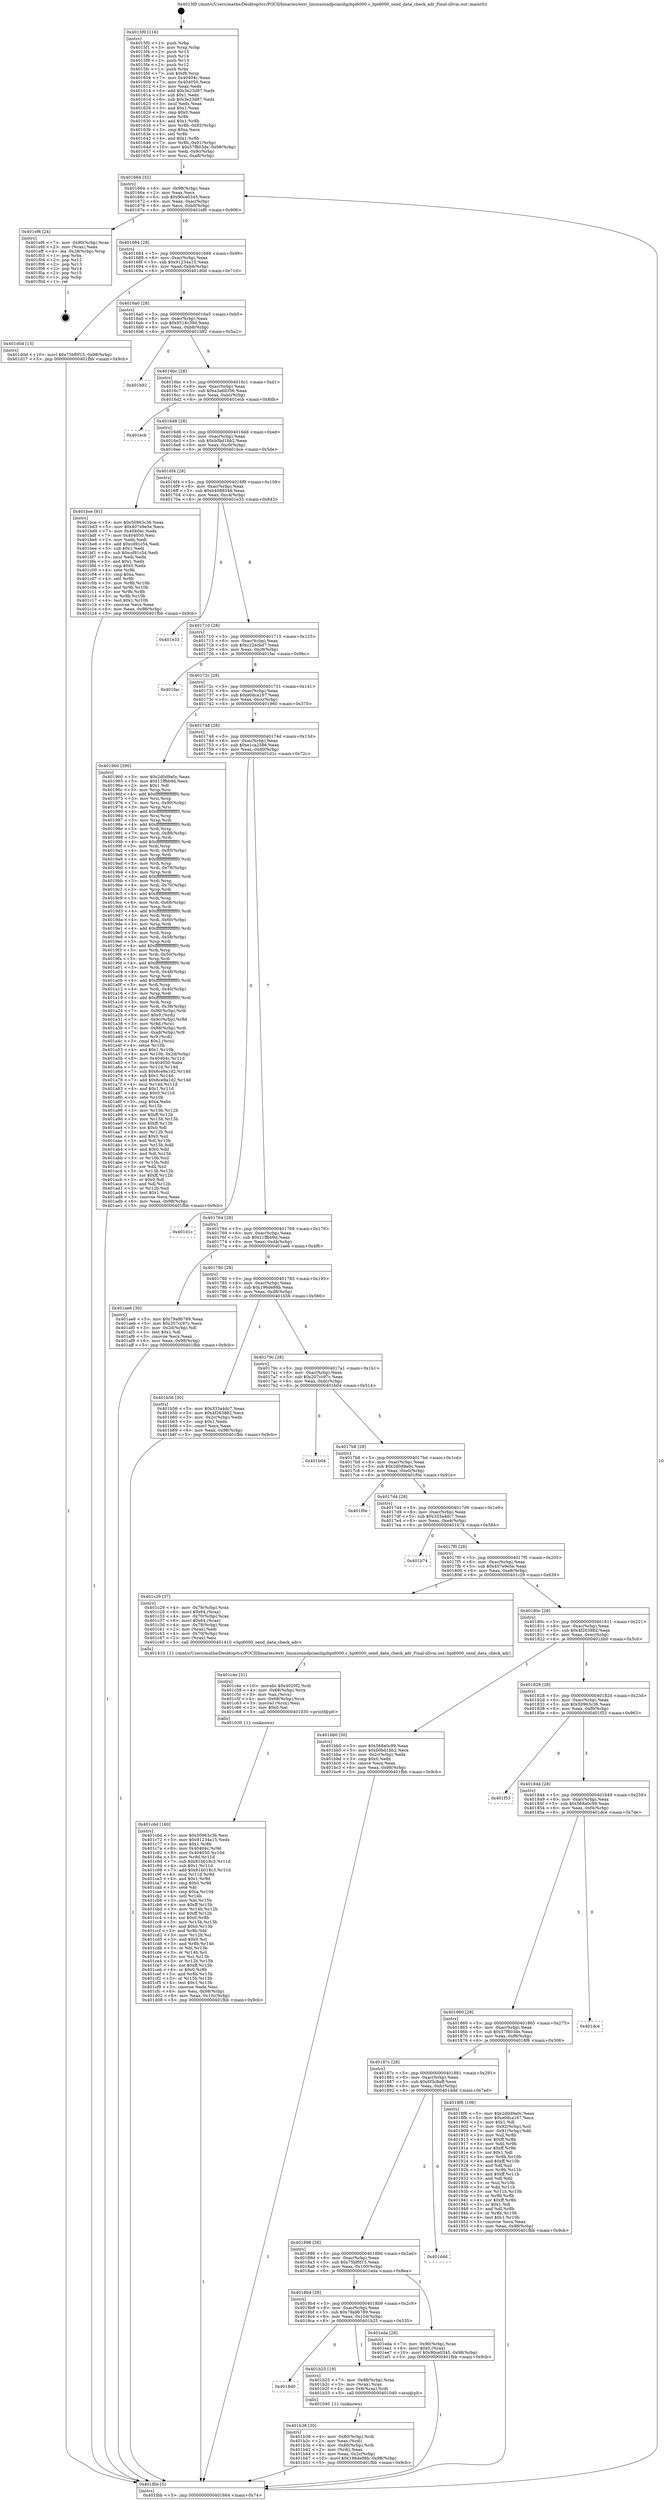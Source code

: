 digraph "0x4015f0" {
  label = "0x4015f0 (/mnt/c/Users/mathe/Desktop/tcc/POCII/binaries/extr_linuxsoundpciasihpihpi6000.c_hpi6000_send_data_check_adr_Final-ollvm.out::main(0))"
  labelloc = "t"
  node[shape=record]

  Entry [label="",width=0.3,height=0.3,shape=circle,fillcolor=black,style=filled]
  "0x401664" [label="{
     0x401664 [32]\l
     | [instrs]\l
     &nbsp;&nbsp;0x401664 \<+6\>: mov -0x98(%rbp),%eax\l
     &nbsp;&nbsp;0x40166a \<+2\>: mov %eax,%ecx\l
     &nbsp;&nbsp;0x40166c \<+6\>: sub $0x90ce0345,%ecx\l
     &nbsp;&nbsp;0x401672 \<+6\>: mov %eax,-0xac(%rbp)\l
     &nbsp;&nbsp;0x401678 \<+6\>: mov %ecx,-0xb0(%rbp)\l
     &nbsp;&nbsp;0x40167e \<+6\>: je 0000000000401ef6 \<main+0x906\>\l
  }"]
  "0x401ef6" [label="{
     0x401ef6 [24]\l
     | [instrs]\l
     &nbsp;&nbsp;0x401ef6 \<+7\>: mov -0x90(%rbp),%rax\l
     &nbsp;&nbsp;0x401efd \<+2\>: mov (%rax),%eax\l
     &nbsp;&nbsp;0x401eff \<+4\>: lea -0x28(%rbp),%rsp\l
     &nbsp;&nbsp;0x401f03 \<+1\>: pop %rbx\l
     &nbsp;&nbsp;0x401f04 \<+2\>: pop %r12\l
     &nbsp;&nbsp;0x401f06 \<+2\>: pop %r13\l
     &nbsp;&nbsp;0x401f08 \<+2\>: pop %r14\l
     &nbsp;&nbsp;0x401f0a \<+2\>: pop %r15\l
     &nbsp;&nbsp;0x401f0c \<+1\>: pop %rbp\l
     &nbsp;&nbsp;0x401f0d \<+1\>: ret\l
  }"]
  "0x401684" [label="{
     0x401684 [28]\l
     | [instrs]\l
     &nbsp;&nbsp;0x401684 \<+5\>: jmp 0000000000401689 \<main+0x99\>\l
     &nbsp;&nbsp;0x401689 \<+6\>: mov -0xac(%rbp),%eax\l
     &nbsp;&nbsp;0x40168f \<+5\>: sub $0x91234a15,%eax\l
     &nbsp;&nbsp;0x401694 \<+6\>: mov %eax,-0xb4(%rbp)\l
     &nbsp;&nbsp;0x40169a \<+6\>: je 0000000000401d0d \<main+0x71d\>\l
  }"]
  Exit [label="",width=0.3,height=0.3,shape=circle,fillcolor=black,style=filled,peripheries=2]
  "0x401d0d" [label="{
     0x401d0d [15]\l
     | [instrs]\l
     &nbsp;&nbsp;0x401d0d \<+10\>: movl $0x75bf0f15,-0x98(%rbp)\l
     &nbsp;&nbsp;0x401d17 \<+5\>: jmp 0000000000401fbb \<main+0x9cb\>\l
  }"]
  "0x4016a0" [label="{
     0x4016a0 [28]\l
     | [instrs]\l
     &nbsp;&nbsp;0x4016a0 \<+5\>: jmp 00000000004016a5 \<main+0xb5\>\l
     &nbsp;&nbsp;0x4016a5 \<+6\>: mov -0xac(%rbp),%eax\l
     &nbsp;&nbsp;0x4016ab \<+5\>: sub $0x9516c39d,%eax\l
     &nbsp;&nbsp;0x4016b0 \<+6\>: mov %eax,-0xb8(%rbp)\l
     &nbsp;&nbsp;0x4016b6 \<+6\>: je 0000000000401b92 \<main+0x5a2\>\l
  }"]
  "0x401c6d" [label="{
     0x401c6d [160]\l
     | [instrs]\l
     &nbsp;&nbsp;0x401c6d \<+5\>: mov $0x50963c36,%esi\l
     &nbsp;&nbsp;0x401c72 \<+5\>: mov $0x91234a15,%edx\l
     &nbsp;&nbsp;0x401c77 \<+3\>: mov $0x1,%r8b\l
     &nbsp;&nbsp;0x401c7a \<+8\>: mov 0x40404c,%r9d\l
     &nbsp;&nbsp;0x401c82 \<+8\>: mov 0x404050,%r10d\l
     &nbsp;&nbsp;0x401c8a \<+3\>: mov %r9d,%r11d\l
     &nbsp;&nbsp;0x401c8d \<+7\>: sub $0x81b018c3,%r11d\l
     &nbsp;&nbsp;0x401c94 \<+4\>: sub $0x1,%r11d\l
     &nbsp;&nbsp;0x401c98 \<+7\>: add $0x81b018c3,%r11d\l
     &nbsp;&nbsp;0x401c9f \<+4\>: imul %r11d,%r9d\l
     &nbsp;&nbsp;0x401ca3 \<+4\>: and $0x1,%r9d\l
     &nbsp;&nbsp;0x401ca7 \<+4\>: cmp $0x0,%r9d\l
     &nbsp;&nbsp;0x401cab \<+3\>: sete %bl\l
     &nbsp;&nbsp;0x401cae \<+4\>: cmp $0xa,%r10d\l
     &nbsp;&nbsp;0x401cb2 \<+4\>: setl %r14b\l
     &nbsp;&nbsp;0x401cb6 \<+3\>: mov %bl,%r15b\l
     &nbsp;&nbsp;0x401cb9 \<+4\>: xor $0xff,%r15b\l
     &nbsp;&nbsp;0x401cbd \<+3\>: mov %r14b,%r12b\l
     &nbsp;&nbsp;0x401cc0 \<+4\>: xor $0xff,%r12b\l
     &nbsp;&nbsp;0x401cc4 \<+4\>: xor $0x0,%r8b\l
     &nbsp;&nbsp;0x401cc8 \<+3\>: mov %r15b,%r13b\l
     &nbsp;&nbsp;0x401ccb \<+4\>: and $0x0,%r13b\l
     &nbsp;&nbsp;0x401ccf \<+3\>: and %r8b,%bl\l
     &nbsp;&nbsp;0x401cd2 \<+3\>: mov %r12b,%cl\l
     &nbsp;&nbsp;0x401cd5 \<+3\>: and $0x0,%cl\l
     &nbsp;&nbsp;0x401cd8 \<+3\>: and %r8b,%r14b\l
     &nbsp;&nbsp;0x401cdb \<+3\>: or %bl,%r13b\l
     &nbsp;&nbsp;0x401cde \<+3\>: or %r14b,%cl\l
     &nbsp;&nbsp;0x401ce1 \<+3\>: xor %cl,%r13b\l
     &nbsp;&nbsp;0x401ce4 \<+3\>: or %r12b,%r15b\l
     &nbsp;&nbsp;0x401ce7 \<+4\>: xor $0xff,%r15b\l
     &nbsp;&nbsp;0x401ceb \<+4\>: or $0x0,%r8b\l
     &nbsp;&nbsp;0x401cef \<+3\>: and %r8b,%r15b\l
     &nbsp;&nbsp;0x401cf2 \<+3\>: or %r15b,%r13b\l
     &nbsp;&nbsp;0x401cf5 \<+4\>: test $0x1,%r13b\l
     &nbsp;&nbsp;0x401cf9 \<+3\>: cmovne %edx,%esi\l
     &nbsp;&nbsp;0x401cfc \<+6\>: mov %esi,-0x98(%rbp)\l
     &nbsp;&nbsp;0x401d02 \<+6\>: mov %eax,-0x10c(%rbp)\l
     &nbsp;&nbsp;0x401d08 \<+5\>: jmp 0000000000401fbb \<main+0x9cb\>\l
  }"]
  "0x401b92" [label="{
     0x401b92\l
  }", style=dashed]
  "0x4016bc" [label="{
     0x4016bc [28]\l
     | [instrs]\l
     &nbsp;&nbsp;0x4016bc \<+5\>: jmp 00000000004016c1 \<main+0xd1\>\l
     &nbsp;&nbsp;0x4016c1 \<+6\>: mov -0xac(%rbp),%eax\l
     &nbsp;&nbsp;0x4016c7 \<+5\>: sub $0xa3a6d356,%eax\l
     &nbsp;&nbsp;0x4016cc \<+6\>: mov %eax,-0xbc(%rbp)\l
     &nbsp;&nbsp;0x4016d2 \<+6\>: je 0000000000401ecb \<main+0x8db\>\l
  }"]
  "0x401c4e" [label="{
     0x401c4e [31]\l
     | [instrs]\l
     &nbsp;&nbsp;0x401c4e \<+10\>: movabs $0x4020f2,%rdi\l
     &nbsp;&nbsp;0x401c58 \<+4\>: mov -0x68(%rbp),%rcx\l
     &nbsp;&nbsp;0x401c5c \<+3\>: mov %ax,(%rcx)\l
     &nbsp;&nbsp;0x401c5f \<+4\>: mov -0x68(%rbp),%rcx\l
     &nbsp;&nbsp;0x401c63 \<+3\>: movswl (%rcx),%esi\l
     &nbsp;&nbsp;0x401c66 \<+2\>: mov $0x0,%al\l
     &nbsp;&nbsp;0x401c68 \<+5\>: call 0000000000401030 \<printf@plt\>\l
     | [calls]\l
     &nbsp;&nbsp;0x401030 \{1\} (unknown)\l
  }"]
  "0x401ecb" [label="{
     0x401ecb\l
  }", style=dashed]
  "0x4016d8" [label="{
     0x4016d8 [28]\l
     | [instrs]\l
     &nbsp;&nbsp;0x4016d8 \<+5\>: jmp 00000000004016dd \<main+0xed\>\l
     &nbsp;&nbsp;0x4016dd \<+6\>: mov -0xac(%rbp),%eax\l
     &nbsp;&nbsp;0x4016e3 \<+5\>: sub $0xb0bd1bb2,%eax\l
     &nbsp;&nbsp;0x4016e8 \<+6\>: mov %eax,-0xc0(%rbp)\l
     &nbsp;&nbsp;0x4016ee \<+6\>: je 0000000000401bce \<main+0x5de\>\l
  }"]
  "0x401b38" [label="{
     0x401b38 [30]\l
     | [instrs]\l
     &nbsp;&nbsp;0x401b38 \<+4\>: mov -0x80(%rbp),%rdi\l
     &nbsp;&nbsp;0x401b3c \<+2\>: mov %eax,(%rdi)\l
     &nbsp;&nbsp;0x401b3e \<+4\>: mov -0x80(%rbp),%rdi\l
     &nbsp;&nbsp;0x401b42 \<+2\>: mov (%rdi),%eax\l
     &nbsp;&nbsp;0x401b44 \<+3\>: mov %eax,-0x2c(%rbp)\l
     &nbsp;&nbsp;0x401b47 \<+10\>: movl $0x196de98b,-0x98(%rbp)\l
     &nbsp;&nbsp;0x401b51 \<+5\>: jmp 0000000000401fbb \<main+0x9cb\>\l
  }"]
  "0x401bce" [label="{
     0x401bce [91]\l
     | [instrs]\l
     &nbsp;&nbsp;0x401bce \<+5\>: mov $0x50963c36,%eax\l
     &nbsp;&nbsp;0x401bd3 \<+5\>: mov $0x407e9e5e,%ecx\l
     &nbsp;&nbsp;0x401bd8 \<+7\>: mov 0x40404c,%edx\l
     &nbsp;&nbsp;0x401bdf \<+7\>: mov 0x404050,%esi\l
     &nbsp;&nbsp;0x401be6 \<+2\>: mov %edx,%edi\l
     &nbsp;&nbsp;0x401be8 \<+6\>: add $0xcd91c54,%edi\l
     &nbsp;&nbsp;0x401bee \<+3\>: sub $0x1,%edi\l
     &nbsp;&nbsp;0x401bf1 \<+6\>: sub $0xcd91c54,%edi\l
     &nbsp;&nbsp;0x401bf7 \<+3\>: imul %edi,%edx\l
     &nbsp;&nbsp;0x401bfa \<+3\>: and $0x1,%edx\l
     &nbsp;&nbsp;0x401bfd \<+3\>: cmp $0x0,%edx\l
     &nbsp;&nbsp;0x401c00 \<+4\>: sete %r8b\l
     &nbsp;&nbsp;0x401c04 \<+3\>: cmp $0xa,%esi\l
     &nbsp;&nbsp;0x401c07 \<+4\>: setl %r9b\l
     &nbsp;&nbsp;0x401c0b \<+3\>: mov %r8b,%r10b\l
     &nbsp;&nbsp;0x401c0e \<+3\>: and %r9b,%r10b\l
     &nbsp;&nbsp;0x401c11 \<+3\>: xor %r9b,%r8b\l
     &nbsp;&nbsp;0x401c14 \<+3\>: or %r8b,%r10b\l
     &nbsp;&nbsp;0x401c17 \<+4\>: test $0x1,%r10b\l
     &nbsp;&nbsp;0x401c1b \<+3\>: cmovne %ecx,%eax\l
     &nbsp;&nbsp;0x401c1e \<+6\>: mov %eax,-0x98(%rbp)\l
     &nbsp;&nbsp;0x401c24 \<+5\>: jmp 0000000000401fbb \<main+0x9cb\>\l
  }"]
  "0x4016f4" [label="{
     0x4016f4 [28]\l
     | [instrs]\l
     &nbsp;&nbsp;0x4016f4 \<+5\>: jmp 00000000004016f9 \<main+0x109\>\l
     &nbsp;&nbsp;0x4016f9 \<+6\>: mov -0xac(%rbp),%eax\l
     &nbsp;&nbsp;0x4016ff \<+5\>: sub $0xb4088546,%eax\l
     &nbsp;&nbsp;0x401704 \<+6\>: mov %eax,-0xc4(%rbp)\l
     &nbsp;&nbsp;0x40170a \<+6\>: je 0000000000401e33 \<main+0x843\>\l
  }"]
  "0x4018d0" [label="{
     0x4018d0\l
  }", style=dashed]
  "0x401e33" [label="{
     0x401e33\l
  }", style=dashed]
  "0x401710" [label="{
     0x401710 [28]\l
     | [instrs]\l
     &nbsp;&nbsp;0x401710 \<+5\>: jmp 0000000000401715 \<main+0x125\>\l
     &nbsp;&nbsp;0x401715 \<+6\>: mov -0xac(%rbp),%eax\l
     &nbsp;&nbsp;0x40171b \<+5\>: sub $0xc22ecbd7,%eax\l
     &nbsp;&nbsp;0x401720 \<+6\>: mov %eax,-0xc8(%rbp)\l
     &nbsp;&nbsp;0x401726 \<+6\>: je 0000000000401fac \<main+0x9bc\>\l
  }"]
  "0x401b25" [label="{
     0x401b25 [19]\l
     | [instrs]\l
     &nbsp;&nbsp;0x401b25 \<+7\>: mov -0x88(%rbp),%rax\l
     &nbsp;&nbsp;0x401b2c \<+3\>: mov (%rax),%rax\l
     &nbsp;&nbsp;0x401b2f \<+4\>: mov 0x8(%rax),%rdi\l
     &nbsp;&nbsp;0x401b33 \<+5\>: call 0000000000401040 \<atoi@plt\>\l
     | [calls]\l
     &nbsp;&nbsp;0x401040 \{1\} (unknown)\l
  }"]
  "0x401fac" [label="{
     0x401fac\l
  }", style=dashed]
  "0x40172c" [label="{
     0x40172c [28]\l
     | [instrs]\l
     &nbsp;&nbsp;0x40172c \<+5\>: jmp 0000000000401731 \<main+0x141\>\l
     &nbsp;&nbsp;0x401731 \<+6\>: mov -0xac(%rbp),%eax\l
     &nbsp;&nbsp;0x401737 \<+5\>: sub $0xe0dca167,%eax\l
     &nbsp;&nbsp;0x40173c \<+6\>: mov %eax,-0xcc(%rbp)\l
     &nbsp;&nbsp;0x401742 \<+6\>: je 0000000000401960 \<main+0x370\>\l
  }"]
  "0x4018b4" [label="{
     0x4018b4 [28]\l
     | [instrs]\l
     &nbsp;&nbsp;0x4018b4 \<+5\>: jmp 00000000004018b9 \<main+0x2c9\>\l
     &nbsp;&nbsp;0x4018b9 \<+6\>: mov -0xac(%rbp),%eax\l
     &nbsp;&nbsp;0x4018bf \<+5\>: sub $0x79a9b789,%eax\l
     &nbsp;&nbsp;0x4018c4 \<+6\>: mov %eax,-0x104(%rbp)\l
     &nbsp;&nbsp;0x4018ca \<+6\>: je 0000000000401b25 \<main+0x535\>\l
  }"]
  "0x401960" [label="{
     0x401960 [390]\l
     | [instrs]\l
     &nbsp;&nbsp;0x401960 \<+5\>: mov $0x2d0d9a0c,%eax\l
     &nbsp;&nbsp;0x401965 \<+5\>: mov $0x11ffbb9d,%ecx\l
     &nbsp;&nbsp;0x40196a \<+2\>: mov $0x1,%dl\l
     &nbsp;&nbsp;0x40196c \<+3\>: mov %rsp,%rsi\l
     &nbsp;&nbsp;0x40196f \<+4\>: add $0xfffffffffffffff0,%rsi\l
     &nbsp;&nbsp;0x401973 \<+3\>: mov %rsi,%rsp\l
     &nbsp;&nbsp;0x401976 \<+7\>: mov %rsi,-0x90(%rbp)\l
     &nbsp;&nbsp;0x40197d \<+3\>: mov %rsp,%rsi\l
     &nbsp;&nbsp;0x401980 \<+4\>: add $0xfffffffffffffff0,%rsi\l
     &nbsp;&nbsp;0x401984 \<+3\>: mov %rsi,%rsp\l
     &nbsp;&nbsp;0x401987 \<+3\>: mov %rsp,%rdi\l
     &nbsp;&nbsp;0x40198a \<+4\>: add $0xfffffffffffffff0,%rdi\l
     &nbsp;&nbsp;0x40198e \<+3\>: mov %rdi,%rsp\l
     &nbsp;&nbsp;0x401991 \<+7\>: mov %rdi,-0x88(%rbp)\l
     &nbsp;&nbsp;0x401998 \<+3\>: mov %rsp,%rdi\l
     &nbsp;&nbsp;0x40199b \<+4\>: add $0xfffffffffffffff0,%rdi\l
     &nbsp;&nbsp;0x40199f \<+3\>: mov %rdi,%rsp\l
     &nbsp;&nbsp;0x4019a2 \<+4\>: mov %rdi,-0x80(%rbp)\l
     &nbsp;&nbsp;0x4019a6 \<+3\>: mov %rsp,%rdi\l
     &nbsp;&nbsp;0x4019a9 \<+4\>: add $0xfffffffffffffff0,%rdi\l
     &nbsp;&nbsp;0x4019ad \<+3\>: mov %rdi,%rsp\l
     &nbsp;&nbsp;0x4019b0 \<+4\>: mov %rdi,-0x78(%rbp)\l
     &nbsp;&nbsp;0x4019b4 \<+3\>: mov %rsp,%rdi\l
     &nbsp;&nbsp;0x4019b7 \<+4\>: add $0xfffffffffffffff0,%rdi\l
     &nbsp;&nbsp;0x4019bb \<+3\>: mov %rdi,%rsp\l
     &nbsp;&nbsp;0x4019be \<+4\>: mov %rdi,-0x70(%rbp)\l
     &nbsp;&nbsp;0x4019c2 \<+3\>: mov %rsp,%rdi\l
     &nbsp;&nbsp;0x4019c5 \<+4\>: add $0xfffffffffffffff0,%rdi\l
     &nbsp;&nbsp;0x4019c9 \<+3\>: mov %rdi,%rsp\l
     &nbsp;&nbsp;0x4019cc \<+4\>: mov %rdi,-0x68(%rbp)\l
     &nbsp;&nbsp;0x4019d0 \<+3\>: mov %rsp,%rdi\l
     &nbsp;&nbsp;0x4019d3 \<+4\>: add $0xfffffffffffffff0,%rdi\l
     &nbsp;&nbsp;0x4019d7 \<+3\>: mov %rdi,%rsp\l
     &nbsp;&nbsp;0x4019da \<+4\>: mov %rdi,-0x60(%rbp)\l
     &nbsp;&nbsp;0x4019de \<+3\>: mov %rsp,%rdi\l
     &nbsp;&nbsp;0x4019e1 \<+4\>: add $0xfffffffffffffff0,%rdi\l
     &nbsp;&nbsp;0x4019e5 \<+3\>: mov %rdi,%rsp\l
     &nbsp;&nbsp;0x4019e8 \<+4\>: mov %rdi,-0x58(%rbp)\l
     &nbsp;&nbsp;0x4019ec \<+3\>: mov %rsp,%rdi\l
     &nbsp;&nbsp;0x4019ef \<+4\>: add $0xfffffffffffffff0,%rdi\l
     &nbsp;&nbsp;0x4019f3 \<+3\>: mov %rdi,%rsp\l
     &nbsp;&nbsp;0x4019f6 \<+4\>: mov %rdi,-0x50(%rbp)\l
     &nbsp;&nbsp;0x4019fa \<+3\>: mov %rsp,%rdi\l
     &nbsp;&nbsp;0x4019fd \<+4\>: add $0xfffffffffffffff0,%rdi\l
     &nbsp;&nbsp;0x401a01 \<+3\>: mov %rdi,%rsp\l
     &nbsp;&nbsp;0x401a04 \<+4\>: mov %rdi,-0x48(%rbp)\l
     &nbsp;&nbsp;0x401a08 \<+3\>: mov %rsp,%rdi\l
     &nbsp;&nbsp;0x401a0b \<+4\>: add $0xfffffffffffffff0,%rdi\l
     &nbsp;&nbsp;0x401a0f \<+3\>: mov %rdi,%rsp\l
     &nbsp;&nbsp;0x401a12 \<+4\>: mov %rdi,-0x40(%rbp)\l
     &nbsp;&nbsp;0x401a16 \<+3\>: mov %rsp,%rdi\l
     &nbsp;&nbsp;0x401a19 \<+4\>: add $0xfffffffffffffff0,%rdi\l
     &nbsp;&nbsp;0x401a1d \<+3\>: mov %rdi,%rsp\l
     &nbsp;&nbsp;0x401a20 \<+4\>: mov %rdi,-0x38(%rbp)\l
     &nbsp;&nbsp;0x401a24 \<+7\>: mov -0x90(%rbp),%rdi\l
     &nbsp;&nbsp;0x401a2b \<+6\>: movl $0x0,(%rdi)\l
     &nbsp;&nbsp;0x401a31 \<+7\>: mov -0x9c(%rbp),%r8d\l
     &nbsp;&nbsp;0x401a38 \<+3\>: mov %r8d,(%rsi)\l
     &nbsp;&nbsp;0x401a3b \<+7\>: mov -0x88(%rbp),%rdi\l
     &nbsp;&nbsp;0x401a42 \<+7\>: mov -0xa8(%rbp),%r9\l
     &nbsp;&nbsp;0x401a49 \<+3\>: mov %r9,(%rdi)\l
     &nbsp;&nbsp;0x401a4c \<+3\>: cmpl $0x2,(%rsi)\l
     &nbsp;&nbsp;0x401a4f \<+4\>: setne %r10b\l
     &nbsp;&nbsp;0x401a53 \<+4\>: and $0x1,%r10b\l
     &nbsp;&nbsp;0x401a57 \<+4\>: mov %r10b,-0x2d(%rbp)\l
     &nbsp;&nbsp;0x401a5b \<+8\>: mov 0x40404c,%r11d\l
     &nbsp;&nbsp;0x401a63 \<+7\>: mov 0x404050,%ebx\l
     &nbsp;&nbsp;0x401a6a \<+3\>: mov %r11d,%r14d\l
     &nbsp;&nbsp;0x401a6d \<+7\>: sub $0x6ce9a1d2,%r14d\l
     &nbsp;&nbsp;0x401a74 \<+4\>: sub $0x1,%r14d\l
     &nbsp;&nbsp;0x401a78 \<+7\>: add $0x6ce9a1d2,%r14d\l
     &nbsp;&nbsp;0x401a7f \<+4\>: imul %r14d,%r11d\l
     &nbsp;&nbsp;0x401a83 \<+4\>: and $0x1,%r11d\l
     &nbsp;&nbsp;0x401a87 \<+4\>: cmp $0x0,%r11d\l
     &nbsp;&nbsp;0x401a8b \<+4\>: sete %r10b\l
     &nbsp;&nbsp;0x401a8f \<+3\>: cmp $0xa,%ebx\l
     &nbsp;&nbsp;0x401a92 \<+4\>: setl %r15b\l
     &nbsp;&nbsp;0x401a96 \<+3\>: mov %r10b,%r12b\l
     &nbsp;&nbsp;0x401a99 \<+4\>: xor $0xff,%r12b\l
     &nbsp;&nbsp;0x401a9d \<+3\>: mov %r15b,%r13b\l
     &nbsp;&nbsp;0x401aa0 \<+4\>: xor $0xff,%r13b\l
     &nbsp;&nbsp;0x401aa4 \<+3\>: xor $0x0,%dl\l
     &nbsp;&nbsp;0x401aa7 \<+3\>: mov %r12b,%sil\l
     &nbsp;&nbsp;0x401aaa \<+4\>: and $0x0,%sil\l
     &nbsp;&nbsp;0x401aae \<+3\>: and %dl,%r10b\l
     &nbsp;&nbsp;0x401ab1 \<+3\>: mov %r13b,%dil\l
     &nbsp;&nbsp;0x401ab4 \<+4\>: and $0x0,%dil\l
     &nbsp;&nbsp;0x401ab8 \<+3\>: and %dl,%r15b\l
     &nbsp;&nbsp;0x401abb \<+3\>: or %r10b,%sil\l
     &nbsp;&nbsp;0x401abe \<+3\>: or %r15b,%dil\l
     &nbsp;&nbsp;0x401ac1 \<+3\>: xor %dil,%sil\l
     &nbsp;&nbsp;0x401ac4 \<+3\>: or %r13b,%r12b\l
     &nbsp;&nbsp;0x401ac7 \<+4\>: xor $0xff,%r12b\l
     &nbsp;&nbsp;0x401acb \<+3\>: or $0x0,%dl\l
     &nbsp;&nbsp;0x401ace \<+3\>: and %dl,%r12b\l
     &nbsp;&nbsp;0x401ad1 \<+3\>: or %r12b,%sil\l
     &nbsp;&nbsp;0x401ad4 \<+4\>: test $0x1,%sil\l
     &nbsp;&nbsp;0x401ad8 \<+3\>: cmovne %ecx,%eax\l
     &nbsp;&nbsp;0x401adb \<+6\>: mov %eax,-0x98(%rbp)\l
     &nbsp;&nbsp;0x401ae1 \<+5\>: jmp 0000000000401fbb \<main+0x9cb\>\l
  }"]
  "0x401748" [label="{
     0x401748 [28]\l
     | [instrs]\l
     &nbsp;&nbsp;0x401748 \<+5\>: jmp 000000000040174d \<main+0x15d\>\l
     &nbsp;&nbsp;0x40174d \<+6\>: mov -0xac(%rbp),%eax\l
     &nbsp;&nbsp;0x401753 \<+5\>: sub $0xe1ca2586,%eax\l
     &nbsp;&nbsp;0x401758 \<+6\>: mov %eax,-0xd0(%rbp)\l
     &nbsp;&nbsp;0x40175e \<+6\>: je 0000000000401d1c \<main+0x72c\>\l
  }"]
  "0x401eda" [label="{
     0x401eda [28]\l
     | [instrs]\l
     &nbsp;&nbsp;0x401eda \<+7\>: mov -0x90(%rbp),%rax\l
     &nbsp;&nbsp;0x401ee1 \<+6\>: movl $0x0,(%rax)\l
     &nbsp;&nbsp;0x401ee7 \<+10\>: movl $0x90ce0345,-0x98(%rbp)\l
     &nbsp;&nbsp;0x401ef1 \<+5\>: jmp 0000000000401fbb \<main+0x9cb\>\l
  }"]
  "0x401d1c" [label="{
     0x401d1c\l
  }", style=dashed]
  "0x401764" [label="{
     0x401764 [28]\l
     | [instrs]\l
     &nbsp;&nbsp;0x401764 \<+5\>: jmp 0000000000401769 \<main+0x179\>\l
     &nbsp;&nbsp;0x401769 \<+6\>: mov -0xac(%rbp),%eax\l
     &nbsp;&nbsp;0x40176f \<+5\>: sub $0x11ffbb9d,%eax\l
     &nbsp;&nbsp;0x401774 \<+6\>: mov %eax,-0xd4(%rbp)\l
     &nbsp;&nbsp;0x40177a \<+6\>: je 0000000000401ae6 \<main+0x4f6\>\l
  }"]
  "0x401898" [label="{
     0x401898 [28]\l
     | [instrs]\l
     &nbsp;&nbsp;0x401898 \<+5\>: jmp 000000000040189d \<main+0x2ad\>\l
     &nbsp;&nbsp;0x40189d \<+6\>: mov -0xac(%rbp),%eax\l
     &nbsp;&nbsp;0x4018a3 \<+5\>: sub $0x75bf0f15,%eax\l
     &nbsp;&nbsp;0x4018a8 \<+6\>: mov %eax,-0x100(%rbp)\l
     &nbsp;&nbsp;0x4018ae \<+6\>: je 0000000000401eda \<main+0x8ea\>\l
  }"]
  "0x401ae6" [label="{
     0x401ae6 [30]\l
     | [instrs]\l
     &nbsp;&nbsp;0x401ae6 \<+5\>: mov $0x79a9b789,%eax\l
     &nbsp;&nbsp;0x401aeb \<+5\>: mov $0x207cc97c,%ecx\l
     &nbsp;&nbsp;0x401af0 \<+3\>: mov -0x2d(%rbp),%dl\l
     &nbsp;&nbsp;0x401af3 \<+3\>: test $0x1,%dl\l
     &nbsp;&nbsp;0x401af6 \<+3\>: cmovne %ecx,%eax\l
     &nbsp;&nbsp;0x401af9 \<+6\>: mov %eax,-0x98(%rbp)\l
     &nbsp;&nbsp;0x401aff \<+5\>: jmp 0000000000401fbb \<main+0x9cb\>\l
  }"]
  "0x401780" [label="{
     0x401780 [28]\l
     | [instrs]\l
     &nbsp;&nbsp;0x401780 \<+5\>: jmp 0000000000401785 \<main+0x195\>\l
     &nbsp;&nbsp;0x401785 \<+6\>: mov -0xac(%rbp),%eax\l
     &nbsp;&nbsp;0x40178b \<+5\>: sub $0x196de98b,%eax\l
     &nbsp;&nbsp;0x401790 \<+6\>: mov %eax,-0xd8(%rbp)\l
     &nbsp;&nbsp;0x401796 \<+6\>: je 0000000000401b56 \<main+0x566\>\l
  }"]
  "0x401ddd" [label="{
     0x401ddd\l
  }", style=dashed]
  "0x401b56" [label="{
     0x401b56 [30]\l
     | [instrs]\l
     &nbsp;&nbsp;0x401b56 \<+5\>: mov $0x333a4dc7,%eax\l
     &nbsp;&nbsp;0x401b5b \<+5\>: mov $0x4f263882,%ecx\l
     &nbsp;&nbsp;0x401b60 \<+3\>: mov -0x2c(%rbp),%edx\l
     &nbsp;&nbsp;0x401b63 \<+3\>: cmp $0x1,%edx\l
     &nbsp;&nbsp;0x401b66 \<+3\>: cmovl %ecx,%eax\l
     &nbsp;&nbsp;0x401b69 \<+6\>: mov %eax,-0x98(%rbp)\l
     &nbsp;&nbsp;0x401b6f \<+5\>: jmp 0000000000401fbb \<main+0x9cb\>\l
  }"]
  "0x40179c" [label="{
     0x40179c [28]\l
     | [instrs]\l
     &nbsp;&nbsp;0x40179c \<+5\>: jmp 00000000004017a1 \<main+0x1b1\>\l
     &nbsp;&nbsp;0x4017a1 \<+6\>: mov -0xac(%rbp),%eax\l
     &nbsp;&nbsp;0x4017a7 \<+5\>: sub $0x207cc97c,%eax\l
     &nbsp;&nbsp;0x4017ac \<+6\>: mov %eax,-0xdc(%rbp)\l
     &nbsp;&nbsp;0x4017b2 \<+6\>: je 0000000000401b04 \<main+0x514\>\l
  }"]
  "0x4015f0" [label="{
     0x4015f0 [116]\l
     | [instrs]\l
     &nbsp;&nbsp;0x4015f0 \<+1\>: push %rbp\l
     &nbsp;&nbsp;0x4015f1 \<+3\>: mov %rsp,%rbp\l
     &nbsp;&nbsp;0x4015f4 \<+2\>: push %r15\l
     &nbsp;&nbsp;0x4015f6 \<+2\>: push %r14\l
     &nbsp;&nbsp;0x4015f8 \<+2\>: push %r13\l
     &nbsp;&nbsp;0x4015fa \<+2\>: push %r12\l
     &nbsp;&nbsp;0x4015fc \<+1\>: push %rbx\l
     &nbsp;&nbsp;0x4015fd \<+7\>: sub $0xf8,%rsp\l
     &nbsp;&nbsp;0x401604 \<+7\>: mov 0x40404c,%eax\l
     &nbsp;&nbsp;0x40160b \<+7\>: mov 0x404050,%ecx\l
     &nbsp;&nbsp;0x401612 \<+2\>: mov %eax,%edx\l
     &nbsp;&nbsp;0x401614 \<+6\>: add $0x3e23d87,%edx\l
     &nbsp;&nbsp;0x40161a \<+3\>: sub $0x1,%edx\l
     &nbsp;&nbsp;0x40161d \<+6\>: sub $0x3e23d87,%edx\l
     &nbsp;&nbsp;0x401623 \<+3\>: imul %edx,%eax\l
     &nbsp;&nbsp;0x401626 \<+3\>: and $0x1,%eax\l
     &nbsp;&nbsp;0x401629 \<+3\>: cmp $0x0,%eax\l
     &nbsp;&nbsp;0x40162c \<+4\>: sete %r8b\l
     &nbsp;&nbsp;0x401630 \<+4\>: and $0x1,%r8b\l
     &nbsp;&nbsp;0x401634 \<+7\>: mov %r8b,-0x92(%rbp)\l
     &nbsp;&nbsp;0x40163b \<+3\>: cmp $0xa,%ecx\l
     &nbsp;&nbsp;0x40163e \<+4\>: setl %r8b\l
     &nbsp;&nbsp;0x401642 \<+4\>: and $0x1,%r8b\l
     &nbsp;&nbsp;0x401646 \<+7\>: mov %r8b,-0x91(%rbp)\l
     &nbsp;&nbsp;0x40164d \<+10\>: movl $0x57f803de,-0x98(%rbp)\l
     &nbsp;&nbsp;0x401657 \<+6\>: mov %edi,-0x9c(%rbp)\l
     &nbsp;&nbsp;0x40165d \<+7\>: mov %rsi,-0xa8(%rbp)\l
  }"]
  "0x401b04" [label="{
     0x401b04\l
  }", style=dashed]
  "0x4017b8" [label="{
     0x4017b8 [28]\l
     | [instrs]\l
     &nbsp;&nbsp;0x4017b8 \<+5\>: jmp 00000000004017bd \<main+0x1cd\>\l
     &nbsp;&nbsp;0x4017bd \<+6\>: mov -0xac(%rbp),%eax\l
     &nbsp;&nbsp;0x4017c3 \<+5\>: sub $0x2d0d9a0c,%eax\l
     &nbsp;&nbsp;0x4017c8 \<+6\>: mov %eax,-0xe0(%rbp)\l
     &nbsp;&nbsp;0x4017ce \<+6\>: je 0000000000401f0e \<main+0x91e\>\l
  }"]
  "0x401fbb" [label="{
     0x401fbb [5]\l
     | [instrs]\l
     &nbsp;&nbsp;0x401fbb \<+5\>: jmp 0000000000401664 \<main+0x74\>\l
  }"]
  "0x401f0e" [label="{
     0x401f0e\l
  }", style=dashed]
  "0x4017d4" [label="{
     0x4017d4 [28]\l
     | [instrs]\l
     &nbsp;&nbsp;0x4017d4 \<+5\>: jmp 00000000004017d9 \<main+0x1e9\>\l
     &nbsp;&nbsp;0x4017d9 \<+6\>: mov -0xac(%rbp),%eax\l
     &nbsp;&nbsp;0x4017df \<+5\>: sub $0x333a4dc7,%eax\l
     &nbsp;&nbsp;0x4017e4 \<+6\>: mov %eax,-0xe4(%rbp)\l
     &nbsp;&nbsp;0x4017ea \<+6\>: je 0000000000401b74 \<main+0x584\>\l
  }"]
  "0x40187c" [label="{
     0x40187c [28]\l
     | [instrs]\l
     &nbsp;&nbsp;0x40187c \<+5\>: jmp 0000000000401881 \<main+0x291\>\l
     &nbsp;&nbsp;0x401881 \<+6\>: mov -0xac(%rbp),%eax\l
     &nbsp;&nbsp;0x401887 \<+5\>: sub $0x6f3c8aff,%eax\l
     &nbsp;&nbsp;0x40188c \<+6\>: mov %eax,-0xfc(%rbp)\l
     &nbsp;&nbsp;0x401892 \<+6\>: je 0000000000401ddd \<main+0x7ed\>\l
  }"]
  "0x401b74" [label="{
     0x401b74\l
  }", style=dashed]
  "0x4017f0" [label="{
     0x4017f0 [28]\l
     | [instrs]\l
     &nbsp;&nbsp;0x4017f0 \<+5\>: jmp 00000000004017f5 \<main+0x205\>\l
     &nbsp;&nbsp;0x4017f5 \<+6\>: mov -0xac(%rbp),%eax\l
     &nbsp;&nbsp;0x4017fb \<+5\>: sub $0x407e9e5e,%eax\l
     &nbsp;&nbsp;0x401800 \<+6\>: mov %eax,-0xe8(%rbp)\l
     &nbsp;&nbsp;0x401806 \<+6\>: je 0000000000401c29 \<main+0x639\>\l
  }"]
  "0x4018f6" [label="{
     0x4018f6 [106]\l
     | [instrs]\l
     &nbsp;&nbsp;0x4018f6 \<+5\>: mov $0x2d0d9a0c,%eax\l
     &nbsp;&nbsp;0x4018fb \<+5\>: mov $0xe0dca167,%ecx\l
     &nbsp;&nbsp;0x401900 \<+2\>: mov $0x1,%dl\l
     &nbsp;&nbsp;0x401902 \<+7\>: mov -0x92(%rbp),%sil\l
     &nbsp;&nbsp;0x401909 \<+7\>: mov -0x91(%rbp),%dil\l
     &nbsp;&nbsp;0x401910 \<+3\>: mov %sil,%r8b\l
     &nbsp;&nbsp;0x401913 \<+4\>: xor $0xff,%r8b\l
     &nbsp;&nbsp;0x401917 \<+3\>: mov %dil,%r9b\l
     &nbsp;&nbsp;0x40191a \<+4\>: xor $0xff,%r9b\l
     &nbsp;&nbsp;0x40191e \<+3\>: xor $0x1,%dl\l
     &nbsp;&nbsp;0x401921 \<+3\>: mov %r8b,%r10b\l
     &nbsp;&nbsp;0x401924 \<+4\>: and $0xff,%r10b\l
     &nbsp;&nbsp;0x401928 \<+3\>: and %dl,%sil\l
     &nbsp;&nbsp;0x40192b \<+3\>: mov %r9b,%r11b\l
     &nbsp;&nbsp;0x40192e \<+4\>: and $0xff,%r11b\l
     &nbsp;&nbsp;0x401932 \<+3\>: and %dl,%dil\l
     &nbsp;&nbsp;0x401935 \<+3\>: or %sil,%r10b\l
     &nbsp;&nbsp;0x401938 \<+3\>: or %dil,%r11b\l
     &nbsp;&nbsp;0x40193b \<+3\>: xor %r11b,%r10b\l
     &nbsp;&nbsp;0x40193e \<+3\>: or %r9b,%r8b\l
     &nbsp;&nbsp;0x401941 \<+4\>: xor $0xff,%r8b\l
     &nbsp;&nbsp;0x401945 \<+3\>: or $0x1,%dl\l
     &nbsp;&nbsp;0x401948 \<+3\>: and %dl,%r8b\l
     &nbsp;&nbsp;0x40194b \<+3\>: or %r8b,%r10b\l
     &nbsp;&nbsp;0x40194e \<+4\>: test $0x1,%r10b\l
     &nbsp;&nbsp;0x401952 \<+3\>: cmovne %ecx,%eax\l
     &nbsp;&nbsp;0x401955 \<+6\>: mov %eax,-0x98(%rbp)\l
     &nbsp;&nbsp;0x40195b \<+5\>: jmp 0000000000401fbb \<main+0x9cb\>\l
  }"]
  "0x401c29" [label="{
     0x401c29 [37]\l
     | [instrs]\l
     &nbsp;&nbsp;0x401c29 \<+4\>: mov -0x78(%rbp),%rax\l
     &nbsp;&nbsp;0x401c2d \<+6\>: movl $0x64,(%rax)\l
     &nbsp;&nbsp;0x401c33 \<+4\>: mov -0x70(%rbp),%rax\l
     &nbsp;&nbsp;0x401c37 \<+6\>: movl $0x64,(%rax)\l
     &nbsp;&nbsp;0x401c3d \<+4\>: mov -0x78(%rbp),%rax\l
     &nbsp;&nbsp;0x401c41 \<+2\>: mov (%rax),%edi\l
     &nbsp;&nbsp;0x401c43 \<+4\>: mov -0x70(%rbp),%rax\l
     &nbsp;&nbsp;0x401c47 \<+2\>: mov (%rax),%esi\l
     &nbsp;&nbsp;0x401c49 \<+5\>: call 0000000000401410 \<hpi6000_send_data_check_adr\>\l
     | [calls]\l
     &nbsp;&nbsp;0x401410 \{1\} (/mnt/c/Users/mathe/Desktop/tcc/POCII/binaries/extr_linuxsoundpciasihpihpi6000.c_hpi6000_send_data_check_adr_Final-ollvm.out::hpi6000_send_data_check_adr)\l
  }"]
  "0x40180c" [label="{
     0x40180c [28]\l
     | [instrs]\l
     &nbsp;&nbsp;0x40180c \<+5\>: jmp 0000000000401811 \<main+0x221\>\l
     &nbsp;&nbsp;0x401811 \<+6\>: mov -0xac(%rbp),%eax\l
     &nbsp;&nbsp;0x401817 \<+5\>: sub $0x4f263882,%eax\l
     &nbsp;&nbsp;0x40181c \<+6\>: mov %eax,-0xec(%rbp)\l
     &nbsp;&nbsp;0x401822 \<+6\>: je 0000000000401bb0 \<main+0x5c0\>\l
  }"]
  "0x401860" [label="{
     0x401860 [28]\l
     | [instrs]\l
     &nbsp;&nbsp;0x401860 \<+5\>: jmp 0000000000401865 \<main+0x275\>\l
     &nbsp;&nbsp;0x401865 \<+6\>: mov -0xac(%rbp),%eax\l
     &nbsp;&nbsp;0x40186b \<+5\>: sub $0x57f803de,%eax\l
     &nbsp;&nbsp;0x401870 \<+6\>: mov %eax,-0xf8(%rbp)\l
     &nbsp;&nbsp;0x401876 \<+6\>: je 00000000004018f6 \<main+0x306\>\l
  }"]
  "0x401bb0" [label="{
     0x401bb0 [30]\l
     | [instrs]\l
     &nbsp;&nbsp;0x401bb0 \<+5\>: mov $0x568a0c99,%eax\l
     &nbsp;&nbsp;0x401bb5 \<+5\>: mov $0xb0bd1bb2,%ecx\l
     &nbsp;&nbsp;0x401bba \<+3\>: mov -0x2c(%rbp),%edx\l
     &nbsp;&nbsp;0x401bbd \<+3\>: cmp $0x0,%edx\l
     &nbsp;&nbsp;0x401bc0 \<+3\>: cmove %ecx,%eax\l
     &nbsp;&nbsp;0x401bc3 \<+6\>: mov %eax,-0x98(%rbp)\l
     &nbsp;&nbsp;0x401bc9 \<+5\>: jmp 0000000000401fbb \<main+0x9cb\>\l
  }"]
  "0x401828" [label="{
     0x401828 [28]\l
     | [instrs]\l
     &nbsp;&nbsp;0x401828 \<+5\>: jmp 000000000040182d \<main+0x23d\>\l
     &nbsp;&nbsp;0x40182d \<+6\>: mov -0xac(%rbp),%eax\l
     &nbsp;&nbsp;0x401833 \<+5\>: sub $0x50963c36,%eax\l
     &nbsp;&nbsp;0x401838 \<+6\>: mov %eax,-0xf0(%rbp)\l
     &nbsp;&nbsp;0x40183e \<+6\>: je 0000000000401f53 \<main+0x963\>\l
  }"]
  "0x401dce" [label="{
     0x401dce\l
  }", style=dashed]
  "0x401f53" [label="{
     0x401f53\l
  }", style=dashed]
  "0x401844" [label="{
     0x401844 [28]\l
     | [instrs]\l
     &nbsp;&nbsp;0x401844 \<+5\>: jmp 0000000000401849 \<main+0x259\>\l
     &nbsp;&nbsp;0x401849 \<+6\>: mov -0xac(%rbp),%eax\l
     &nbsp;&nbsp;0x40184f \<+5\>: sub $0x568a0c99,%eax\l
     &nbsp;&nbsp;0x401854 \<+6\>: mov %eax,-0xf4(%rbp)\l
     &nbsp;&nbsp;0x40185a \<+6\>: je 0000000000401dce \<main+0x7de\>\l
  }"]
  Entry -> "0x4015f0" [label=" 1"]
  "0x401664" -> "0x401ef6" [label=" 1"]
  "0x401664" -> "0x401684" [label=" 10"]
  "0x401ef6" -> Exit [label=" 1"]
  "0x401684" -> "0x401d0d" [label=" 1"]
  "0x401684" -> "0x4016a0" [label=" 9"]
  "0x401eda" -> "0x401fbb" [label=" 1"]
  "0x4016a0" -> "0x401b92" [label=" 0"]
  "0x4016a0" -> "0x4016bc" [label=" 9"]
  "0x401d0d" -> "0x401fbb" [label=" 1"]
  "0x4016bc" -> "0x401ecb" [label=" 0"]
  "0x4016bc" -> "0x4016d8" [label=" 9"]
  "0x401c6d" -> "0x401fbb" [label=" 1"]
  "0x4016d8" -> "0x401bce" [label=" 1"]
  "0x4016d8" -> "0x4016f4" [label=" 8"]
  "0x401c4e" -> "0x401c6d" [label=" 1"]
  "0x4016f4" -> "0x401e33" [label=" 0"]
  "0x4016f4" -> "0x401710" [label=" 8"]
  "0x401c29" -> "0x401c4e" [label=" 1"]
  "0x401710" -> "0x401fac" [label=" 0"]
  "0x401710" -> "0x40172c" [label=" 8"]
  "0x401bce" -> "0x401fbb" [label=" 1"]
  "0x40172c" -> "0x401960" [label=" 1"]
  "0x40172c" -> "0x401748" [label=" 7"]
  "0x401b56" -> "0x401fbb" [label=" 1"]
  "0x401748" -> "0x401d1c" [label=" 0"]
  "0x401748" -> "0x401764" [label=" 7"]
  "0x401b38" -> "0x401fbb" [label=" 1"]
  "0x401764" -> "0x401ae6" [label=" 1"]
  "0x401764" -> "0x401780" [label=" 6"]
  "0x4018b4" -> "0x4018d0" [label=" 0"]
  "0x401780" -> "0x401b56" [label=" 1"]
  "0x401780" -> "0x40179c" [label=" 5"]
  "0x4018b4" -> "0x401b25" [label=" 1"]
  "0x40179c" -> "0x401b04" [label=" 0"]
  "0x40179c" -> "0x4017b8" [label=" 5"]
  "0x401898" -> "0x401eda" [label=" 1"]
  "0x4017b8" -> "0x401f0e" [label=" 0"]
  "0x4017b8" -> "0x4017d4" [label=" 5"]
  "0x401b25" -> "0x401b38" [label=" 1"]
  "0x4017d4" -> "0x401b74" [label=" 0"]
  "0x4017d4" -> "0x4017f0" [label=" 5"]
  "0x40187c" -> "0x401898" [label=" 2"]
  "0x4017f0" -> "0x401c29" [label=" 1"]
  "0x4017f0" -> "0x40180c" [label=" 4"]
  "0x40187c" -> "0x401ddd" [label=" 0"]
  "0x40180c" -> "0x401bb0" [label=" 1"]
  "0x40180c" -> "0x401828" [label=" 3"]
  "0x401ae6" -> "0x401fbb" [label=" 1"]
  "0x401828" -> "0x401f53" [label=" 0"]
  "0x401828" -> "0x401844" [label=" 3"]
  "0x401960" -> "0x401fbb" [label=" 1"]
  "0x401844" -> "0x401dce" [label=" 0"]
  "0x401844" -> "0x401860" [label=" 3"]
  "0x401bb0" -> "0x401fbb" [label=" 1"]
  "0x401860" -> "0x4018f6" [label=" 1"]
  "0x401860" -> "0x40187c" [label=" 2"]
  "0x4018f6" -> "0x401fbb" [label=" 1"]
  "0x4015f0" -> "0x401664" [label=" 1"]
  "0x401fbb" -> "0x401664" [label=" 10"]
  "0x401898" -> "0x4018b4" [label=" 1"]
}
